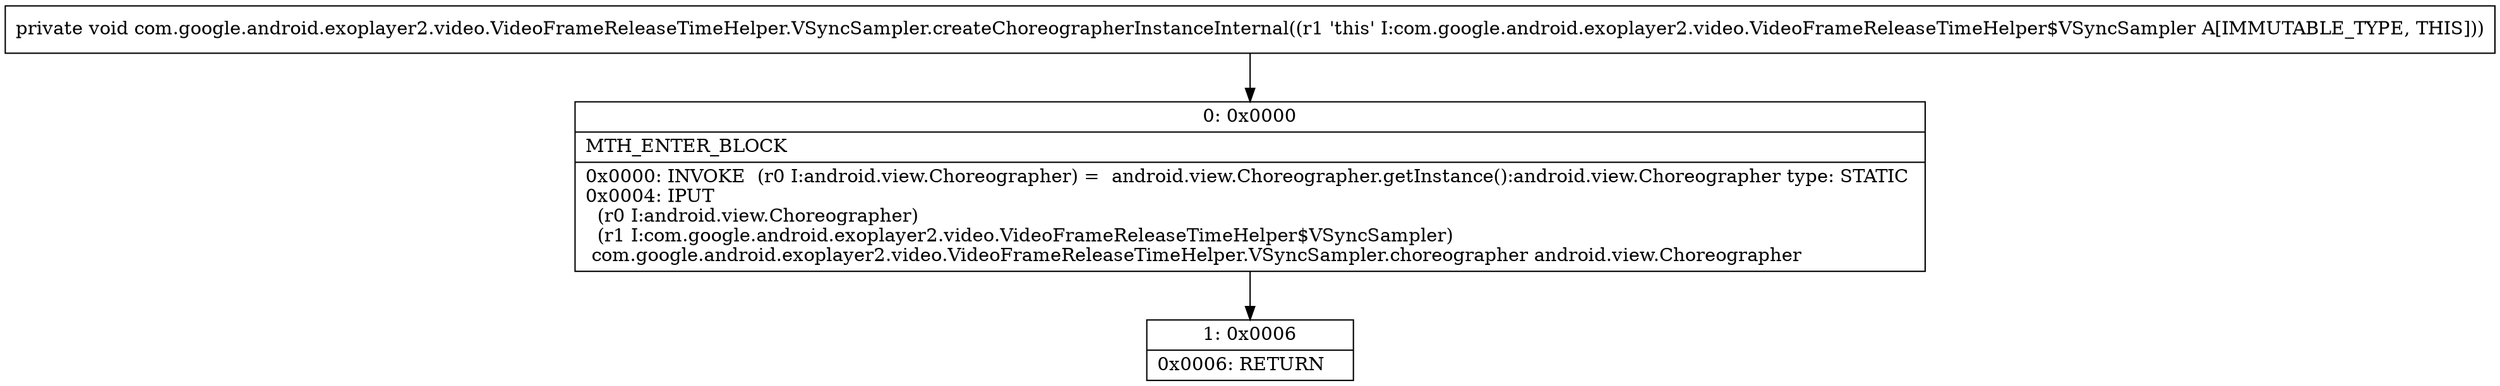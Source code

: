 digraph "CFG forcom.google.android.exoplayer2.video.VideoFrameReleaseTimeHelper.VSyncSampler.createChoreographerInstanceInternal()V" {
Node_0 [shape=record,label="{0\:\ 0x0000|MTH_ENTER_BLOCK\l|0x0000: INVOKE  (r0 I:android.view.Choreographer) =  android.view.Choreographer.getInstance():android.view.Choreographer type: STATIC \l0x0004: IPUT  \l  (r0 I:android.view.Choreographer)\l  (r1 I:com.google.android.exoplayer2.video.VideoFrameReleaseTimeHelper$VSyncSampler)\l com.google.android.exoplayer2.video.VideoFrameReleaseTimeHelper.VSyncSampler.choreographer android.view.Choreographer \l}"];
Node_1 [shape=record,label="{1\:\ 0x0006|0x0006: RETURN   \l}"];
MethodNode[shape=record,label="{private void com.google.android.exoplayer2.video.VideoFrameReleaseTimeHelper.VSyncSampler.createChoreographerInstanceInternal((r1 'this' I:com.google.android.exoplayer2.video.VideoFrameReleaseTimeHelper$VSyncSampler A[IMMUTABLE_TYPE, THIS])) }"];
MethodNode -> Node_0;
Node_0 -> Node_1;
}

